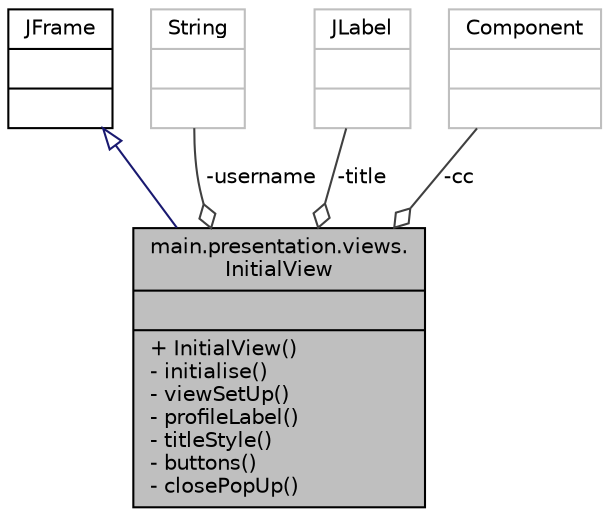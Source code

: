 digraph "main.presentation.views.InitialView"
{
 // INTERACTIVE_SVG=YES
 // LATEX_PDF_SIZE
  edge [fontname="Helvetica",fontsize="10",labelfontname="Helvetica",labelfontsize="10"];
  node [fontname="Helvetica",fontsize="10",shape=record];
  Node1 [label="{main.presentation.views.\lInitialView\n||+ InitialView()\l- initialise()\l- viewSetUp()\l- profileLabel()\l- titleStyle()\l- buttons()\l- closePopUp()\l}",height=0.2,width=0.4,color="black", fillcolor="grey75", style="filled", fontcolor="black",tooltip=" "];
  Node2 -> Node1 [dir="back",color="midnightblue",fontsize="10",style="solid",arrowtail="onormal",fontname="Helvetica"];
  Node2 [label="{JFrame\n||}",height=0.2,width=0.4,color="black", fillcolor="white", style="filled",URL="$classJFrame.html",tooltip=" "];
  Node3 -> Node1 [color="grey25",fontsize="10",style="solid",label=" -username" ,arrowhead="odiamond",fontname="Helvetica"];
  Node3 [label="{String\n||}",height=0.2,width=0.4,color="grey75", fillcolor="white", style="filled",tooltip=" "];
  Node4 -> Node1 [color="grey25",fontsize="10",style="solid",label=" -title" ,arrowhead="odiamond",fontname="Helvetica"];
  Node4 [label="{JLabel\n||}",height=0.2,width=0.4,color="grey75", fillcolor="white", style="filled",tooltip=" "];
  Node5 -> Node1 [color="grey25",fontsize="10",style="solid",label=" -cc" ,arrowhead="odiamond",fontname="Helvetica"];
  Node5 [label="{Component\n||}",height=0.2,width=0.4,color="grey75", fillcolor="white", style="filled",tooltip=" "];
}

